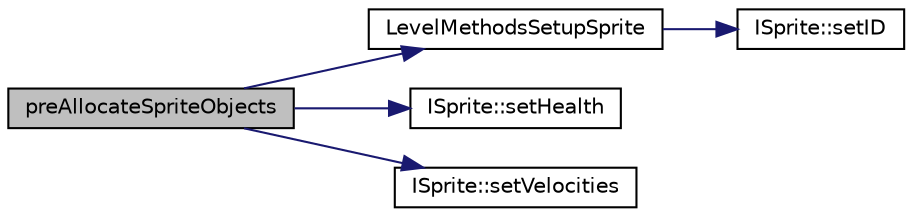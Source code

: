 digraph "preAllocateSpriteObjects"
{
 // LATEX_PDF_SIZE
  edge [fontname="Helvetica",fontsize="10",labelfontname="Helvetica",labelfontsize="10"];
  node [fontname="Helvetica",fontsize="10",shape=record];
  rankdir="LR";
  Node1 [label="preAllocateSpriteObjects",height=0.2,width=0.4,color="black", fillcolor="grey75", style="filled", fontcolor="black",tooltip=" "];
  Node1 -> Node2 [color="midnightblue",fontsize="10",style="solid"];
  Node2 [label="LevelMethodsSetupSprite",height=0.2,width=0.4,color="black", fillcolor="white", style="filled",URL="$_level_methods_8cpp.html#a401d1e8b9ca756d47ceabc972779ef38",tooltip=" "];
  Node2 -> Node3 [color="midnightblue",fontsize="10",style="solid"];
  Node3 [label="ISprite::setID",height=0.2,width=0.4,color="black", fillcolor="white", style="filled",URL="$class_i_sprite.html#a1f16a3f8d86dff3cb09901e507ba7e97",tooltip=" "];
  Node1 -> Node4 [color="midnightblue",fontsize="10",style="solid"];
  Node4 [label="ISprite::setHealth",height=0.2,width=0.4,color="black", fillcolor="white", style="filled",URL="$class_i_sprite.html#a2878e9b4ef301f51b3980d90e913dc8e",tooltip=" "];
  Node1 -> Node5 [color="midnightblue",fontsize="10",style="solid"];
  Node5 [label="ISprite::setVelocities",height=0.2,width=0.4,color="black", fillcolor="white", style="filled",URL="$class_i_sprite.html#a6654c5e990a537984c0da5bd2305cd23",tooltip=" "];
}
